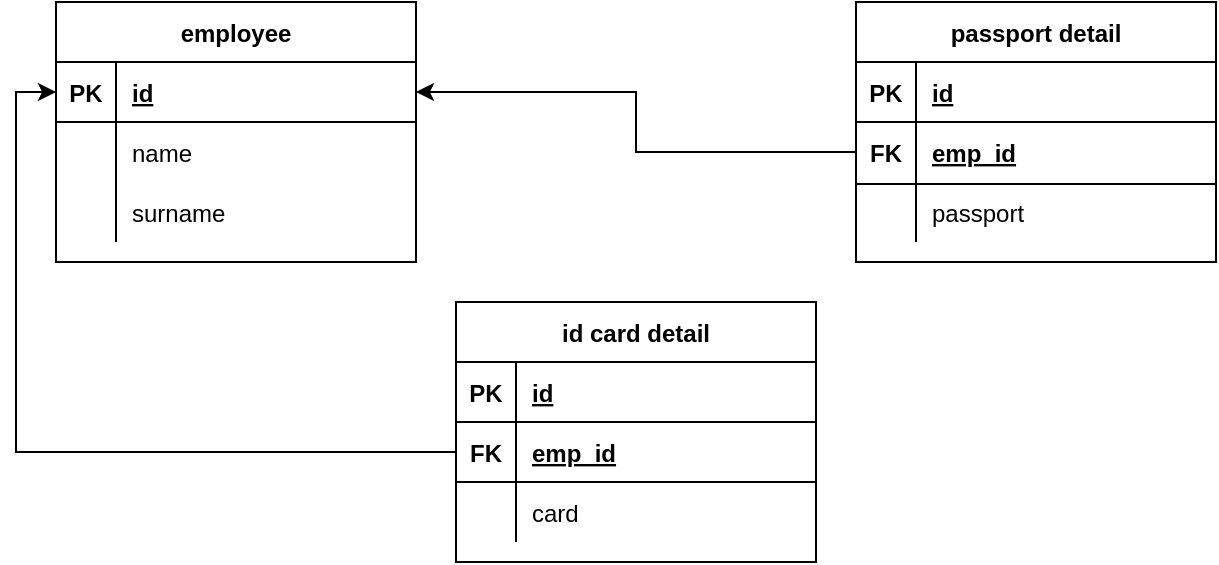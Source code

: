 <mxfile version="14.8.2" type="github">
  <diagram id="qzchzaEuPgZ9JQHQixRm" name="Page-1">
    <mxGraphModel dx="946" dy="614" grid="1" gridSize="10" guides="1" tooltips="1" connect="1" arrows="1" fold="1" page="1" pageScale="1" pageWidth="850" pageHeight="1100" math="0" shadow="0">
      <root>
        <mxCell id="0" />
        <mxCell id="1" parent="0" />
        <mxCell id="2FVfxTfszz7j17rG_ch6-1" value="employee" style="shape=table;startSize=30;container=1;collapsible=1;childLayout=tableLayout;fixedRows=1;rowLines=0;fontStyle=1;align=center;resizeLast=1;" vertex="1" parent="1">
          <mxGeometry x="110" y="80" width="180" height="130" as="geometry" />
        </mxCell>
        <mxCell id="2FVfxTfszz7j17rG_ch6-2" value="" style="shape=partialRectangle;collapsible=0;dropTarget=0;pointerEvents=0;fillColor=none;top=0;left=0;bottom=1;right=0;points=[[0,0.5],[1,0.5]];portConstraint=eastwest;" vertex="1" parent="2FVfxTfszz7j17rG_ch6-1">
          <mxGeometry y="30" width="180" height="30" as="geometry" />
        </mxCell>
        <mxCell id="2FVfxTfszz7j17rG_ch6-3" value="PK" style="shape=partialRectangle;connectable=0;fillColor=none;top=0;left=0;bottom=0;right=0;fontStyle=1;overflow=hidden;" vertex="1" parent="2FVfxTfszz7j17rG_ch6-2">
          <mxGeometry width="30" height="30" as="geometry" />
        </mxCell>
        <mxCell id="2FVfxTfszz7j17rG_ch6-4" value="id" style="shape=partialRectangle;connectable=0;fillColor=none;top=0;left=0;bottom=0;right=0;align=left;spacingLeft=6;fontStyle=5;overflow=hidden;" vertex="1" parent="2FVfxTfszz7j17rG_ch6-2">
          <mxGeometry x="30" width="150" height="30" as="geometry" />
        </mxCell>
        <mxCell id="2FVfxTfszz7j17rG_ch6-5" value="" style="shape=partialRectangle;collapsible=0;dropTarget=0;pointerEvents=0;fillColor=none;top=0;left=0;bottom=0;right=0;points=[[0,0.5],[1,0.5]];portConstraint=eastwest;" vertex="1" parent="2FVfxTfszz7j17rG_ch6-1">
          <mxGeometry y="60" width="180" height="30" as="geometry" />
        </mxCell>
        <mxCell id="2FVfxTfszz7j17rG_ch6-6" value="" style="shape=partialRectangle;connectable=0;fillColor=none;top=0;left=0;bottom=0;right=0;editable=1;overflow=hidden;" vertex="1" parent="2FVfxTfszz7j17rG_ch6-5">
          <mxGeometry width="30" height="30" as="geometry" />
        </mxCell>
        <mxCell id="2FVfxTfszz7j17rG_ch6-7" value="name" style="shape=partialRectangle;connectable=0;fillColor=none;top=0;left=0;bottom=0;right=0;align=left;spacingLeft=6;overflow=hidden;" vertex="1" parent="2FVfxTfszz7j17rG_ch6-5">
          <mxGeometry x="30" width="150" height="30" as="geometry" />
        </mxCell>
        <mxCell id="2FVfxTfszz7j17rG_ch6-8" value="" style="shape=partialRectangle;collapsible=0;dropTarget=0;pointerEvents=0;fillColor=none;top=0;left=0;bottom=0;right=0;points=[[0,0.5],[1,0.5]];portConstraint=eastwest;" vertex="1" parent="2FVfxTfszz7j17rG_ch6-1">
          <mxGeometry y="90" width="180" height="30" as="geometry" />
        </mxCell>
        <mxCell id="2FVfxTfszz7j17rG_ch6-9" value="" style="shape=partialRectangle;connectable=0;fillColor=none;top=0;left=0;bottom=0;right=0;editable=1;overflow=hidden;" vertex="1" parent="2FVfxTfszz7j17rG_ch6-8">
          <mxGeometry width="30" height="30" as="geometry" />
        </mxCell>
        <mxCell id="2FVfxTfszz7j17rG_ch6-10" value="surname" style="shape=partialRectangle;connectable=0;fillColor=none;top=0;left=0;bottom=0;right=0;align=left;spacingLeft=6;overflow=hidden;" vertex="1" parent="2FVfxTfszz7j17rG_ch6-8">
          <mxGeometry x="30" width="150" height="30" as="geometry" />
        </mxCell>
        <mxCell id="2FVfxTfszz7j17rG_ch6-14" value="id card detail" style="shape=table;startSize=30;container=1;collapsible=1;childLayout=tableLayout;fixedRows=1;rowLines=0;fontStyle=1;align=center;resizeLast=1;" vertex="1" parent="1">
          <mxGeometry x="310" y="230" width="180" height="130" as="geometry" />
        </mxCell>
        <mxCell id="2FVfxTfszz7j17rG_ch6-15" value="" style="shape=partialRectangle;collapsible=0;dropTarget=0;pointerEvents=0;fillColor=none;top=0;left=0;bottom=1;right=0;points=[[0,0.5],[1,0.5]];portConstraint=eastwest;" vertex="1" parent="2FVfxTfszz7j17rG_ch6-14">
          <mxGeometry y="30" width="180" height="30" as="geometry" />
        </mxCell>
        <mxCell id="2FVfxTfszz7j17rG_ch6-16" value="PK" style="shape=partialRectangle;connectable=0;fillColor=none;top=0;left=0;bottom=0;right=0;fontStyle=1;overflow=hidden;" vertex="1" parent="2FVfxTfszz7j17rG_ch6-15">
          <mxGeometry width="30" height="30" as="geometry" />
        </mxCell>
        <mxCell id="2FVfxTfszz7j17rG_ch6-17" value="id" style="shape=partialRectangle;connectable=0;fillColor=none;top=0;left=0;bottom=0;right=0;align=left;spacingLeft=6;fontStyle=5;overflow=hidden;" vertex="1" parent="2FVfxTfszz7j17rG_ch6-15">
          <mxGeometry x="30" width="150" height="30" as="geometry" />
        </mxCell>
        <mxCell id="2FVfxTfszz7j17rG_ch6-45" value="" style="shape=partialRectangle;collapsible=0;dropTarget=0;pointerEvents=0;fillColor=none;top=0;left=0;bottom=0;right=0;points=[[0,0.5],[1,0.5]];portConstraint=eastwest;" vertex="1" parent="2FVfxTfszz7j17rG_ch6-14">
          <mxGeometry y="60" width="180" height="30" as="geometry" />
        </mxCell>
        <mxCell id="2FVfxTfszz7j17rG_ch6-46" value="FK" style="shape=partialRectangle;connectable=0;fillColor=none;top=0;left=0;bottom=0;right=0;fontStyle=1;overflow=hidden;" vertex="1" parent="2FVfxTfszz7j17rG_ch6-45">
          <mxGeometry width="30" height="30" as="geometry" />
        </mxCell>
        <mxCell id="2FVfxTfszz7j17rG_ch6-47" value="emp_id" style="shape=partialRectangle;connectable=0;fillColor=none;top=0;left=0;bottom=0;right=0;align=left;spacingLeft=6;fontStyle=5;overflow=hidden;" vertex="1" parent="2FVfxTfszz7j17rG_ch6-45">
          <mxGeometry x="30" width="150" height="30" as="geometry" />
        </mxCell>
        <mxCell id="2FVfxTfszz7j17rG_ch6-18" value="" style="shape=partialRectangle;collapsible=0;dropTarget=0;pointerEvents=0;fillColor=none;top=0;left=0;bottom=0;right=0;points=[[0,0.5],[1,0.5]];portConstraint=eastwest;" vertex="1" parent="2FVfxTfszz7j17rG_ch6-14">
          <mxGeometry y="90" width="180" height="30" as="geometry" />
        </mxCell>
        <mxCell id="2FVfxTfszz7j17rG_ch6-19" value="" style="shape=partialRectangle;connectable=0;fillColor=none;top=0;left=0;bottom=0;right=0;editable=1;overflow=hidden;" vertex="1" parent="2FVfxTfszz7j17rG_ch6-18">
          <mxGeometry width="30" height="30" as="geometry" />
        </mxCell>
        <mxCell id="2FVfxTfszz7j17rG_ch6-20" value="card" style="shape=partialRectangle;connectable=0;fillColor=none;top=0;left=0;bottom=0;right=0;align=left;spacingLeft=6;overflow=hidden;" vertex="1" parent="2FVfxTfszz7j17rG_ch6-18">
          <mxGeometry x="30" width="150" height="30" as="geometry" />
        </mxCell>
        <mxCell id="2FVfxTfszz7j17rG_ch6-27" value="passport detail" style="shape=table;startSize=30;container=1;collapsible=1;childLayout=tableLayout;fixedRows=1;rowLines=0;fontStyle=1;align=center;resizeLast=1;" vertex="1" parent="1">
          <mxGeometry x="510" y="80" width="180" height="130" as="geometry" />
        </mxCell>
        <mxCell id="2FVfxTfszz7j17rG_ch6-28" value="" style="shape=partialRectangle;collapsible=0;dropTarget=0;pointerEvents=0;fillColor=none;top=0;left=0;bottom=1;right=0;points=[[0,0.5],[1,0.5]];portConstraint=eastwest;" vertex="1" parent="2FVfxTfszz7j17rG_ch6-27">
          <mxGeometry y="30" width="180" height="30" as="geometry" />
        </mxCell>
        <mxCell id="2FVfxTfszz7j17rG_ch6-29" value="PK" style="shape=partialRectangle;connectable=0;fillColor=none;top=0;left=0;bottom=0;right=0;fontStyle=1;overflow=hidden;" vertex="1" parent="2FVfxTfszz7j17rG_ch6-28">
          <mxGeometry width="30" height="30" as="geometry" />
        </mxCell>
        <mxCell id="2FVfxTfszz7j17rG_ch6-30" value="id" style="shape=partialRectangle;connectable=0;fillColor=none;top=0;left=0;bottom=0;right=0;align=left;spacingLeft=6;fontStyle=5;overflow=hidden;" vertex="1" parent="2FVfxTfszz7j17rG_ch6-28">
          <mxGeometry x="30" width="150" height="30" as="geometry" />
        </mxCell>
        <mxCell id="2FVfxTfszz7j17rG_ch6-31" value="" style="shape=partialRectangle;collapsible=0;dropTarget=0;pointerEvents=0;fillColor=none;top=0;left=0;bottom=0;right=0;points=[[0,0.5],[1,0.5]];portConstraint=eastwest;" vertex="1" parent="2FVfxTfszz7j17rG_ch6-27">
          <mxGeometry y="60" width="180" height="30" as="geometry" />
        </mxCell>
        <mxCell id="2FVfxTfszz7j17rG_ch6-32" value="FK" style="shape=partialRectangle;connectable=0;fillColor=none;top=0;left=0;bottom=0;right=0;editable=1;overflow=hidden;fontStyle=1" vertex="1" parent="2FVfxTfszz7j17rG_ch6-31">
          <mxGeometry width="30" height="30" as="geometry" />
        </mxCell>
        <mxCell id="2FVfxTfszz7j17rG_ch6-33" value="emp_id" style="shape=partialRectangle;connectable=0;fillColor=none;top=0;left=0;bottom=0;right=0;align=left;spacingLeft=6;overflow=hidden;fontStyle=5" vertex="1" parent="2FVfxTfszz7j17rG_ch6-31">
          <mxGeometry x="30" width="150" height="30" as="geometry" />
        </mxCell>
        <mxCell id="2FVfxTfszz7j17rG_ch6-34" value="" style="shape=partialRectangle;collapsible=0;dropTarget=0;pointerEvents=0;fillColor=none;top=0;left=0;bottom=0;right=0;points=[[0,0.5],[1,0.5]];portConstraint=eastwest;" vertex="1" parent="2FVfxTfszz7j17rG_ch6-27">
          <mxGeometry y="90" width="180" height="30" as="geometry" />
        </mxCell>
        <mxCell id="2FVfxTfszz7j17rG_ch6-35" value="" style="shape=partialRectangle;connectable=0;fillColor=none;top=0;left=0;bottom=0;right=0;editable=1;overflow=hidden;" vertex="1" parent="2FVfxTfszz7j17rG_ch6-34">
          <mxGeometry width="30" height="30" as="geometry" />
        </mxCell>
        <mxCell id="2FVfxTfszz7j17rG_ch6-36" value="passport" style="shape=partialRectangle;connectable=0;fillColor=none;top=0;left=0;bottom=0;right=0;align=left;spacingLeft=6;overflow=hidden;" vertex="1" parent="2FVfxTfszz7j17rG_ch6-34">
          <mxGeometry x="30" width="150" height="30" as="geometry" />
        </mxCell>
        <mxCell id="2FVfxTfszz7j17rG_ch6-40" value="" style="line;strokeWidth=1;rotatable=0;dashed=0;labelPosition=right;align=left;verticalAlign=middle;spacingTop=0;spacingLeft=6;points=[];portConstraint=eastwest;" vertex="1" parent="1">
          <mxGeometry x="510" y="166" width="180" height="10" as="geometry" />
        </mxCell>
        <mxCell id="2FVfxTfszz7j17rG_ch6-48" value="" style="line;strokeWidth=1;rotatable=0;dashed=0;labelPosition=right;align=left;verticalAlign=middle;spacingTop=0;spacingLeft=6;points=[];portConstraint=eastwest;" vertex="1" parent="1">
          <mxGeometry x="310" y="315" width="180" height="10" as="geometry" />
        </mxCell>
        <mxCell id="2FVfxTfszz7j17rG_ch6-49" style="edgeStyle=orthogonalEdgeStyle;rounded=0;orthogonalLoop=1;jettySize=auto;html=1;exitX=0;exitY=0.5;exitDx=0;exitDy=0;entryX=1;entryY=0.5;entryDx=0;entryDy=0;" edge="1" parent="1" source="2FVfxTfszz7j17rG_ch6-31" target="2FVfxTfszz7j17rG_ch6-2">
          <mxGeometry relative="1" as="geometry" />
        </mxCell>
        <mxCell id="2FVfxTfszz7j17rG_ch6-50" style="edgeStyle=orthogonalEdgeStyle;rounded=0;orthogonalLoop=1;jettySize=auto;html=1;exitX=0;exitY=0.5;exitDx=0;exitDy=0;entryX=0;entryY=0.5;entryDx=0;entryDy=0;" edge="1" parent="1" source="2FVfxTfszz7j17rG_ch6-45" target="2FVfxTfszz7j17rG_ch6-2">
          <mxGeometry relative="1" as="geometry" />
        </mxCell>
      </root>
    </mxGraphModel>
  </diagram>
</mxfile>
